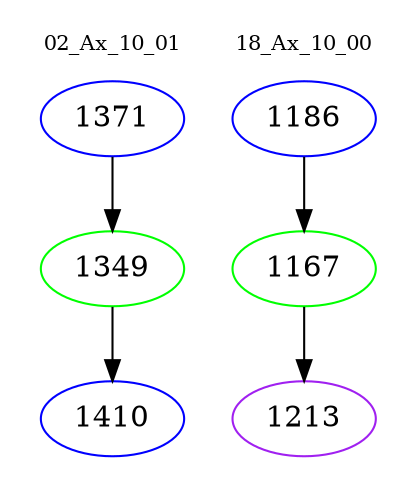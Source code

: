 digraph{
subgraph cluster_0 {
color = white
label = "02_Ax_10_01";
fontsize=10;
T0_1371 [label="1371", color="blue"]
T0_1371 -> T0_1349 [color="black"]
T0_1349 [label="1349", color="green"]
T0_1349 -> T0_1410 [color="black"]
T0_1410 [label="1410", color="blue"]
}
subgraph cluster_1 {
color = white
label = "18_Ax_10_00";
fontsize=10;
T1_1186 [label="1186", color="blue"]
T1_1186 -> T1_1167 [color="black"]
T1_1167 [label="1167", color="green"]
T1_1167 -> T1_1213 [color="black"]
T1_1213 [label="1213", color="purple"]
}
}
